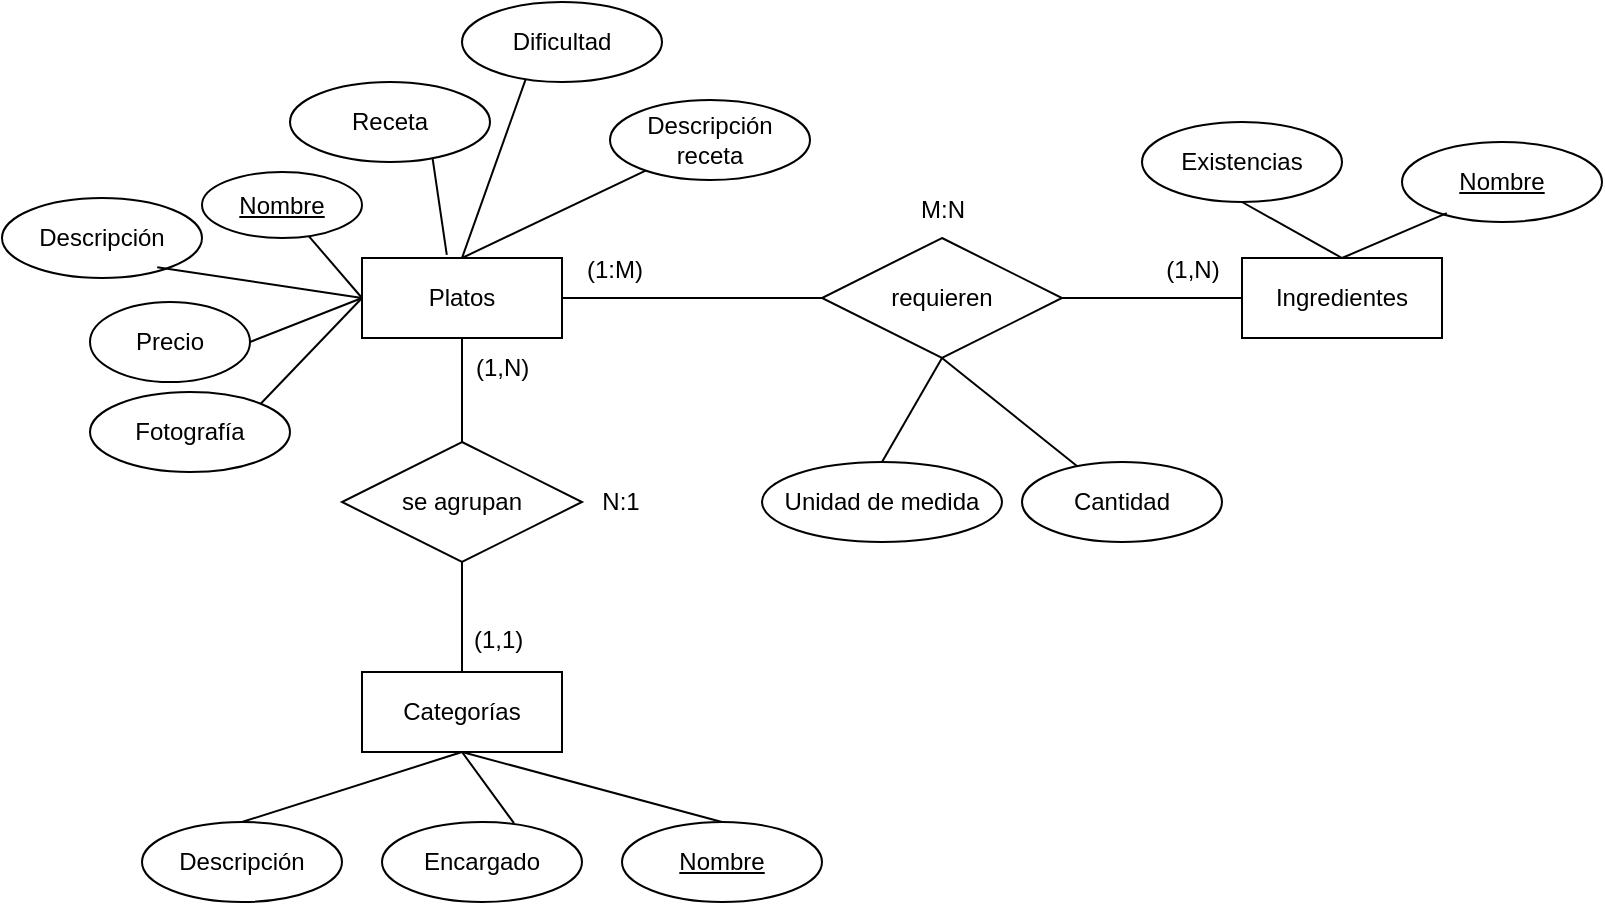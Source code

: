 <mxfile version="24.8.8">
  <diagram name="Page-1" id="WBDv5_wROoBOC59eoUjj">
    <mxGraphModel dx="1050" dy="538" grid="1" gridSize="10" guides="1" tooltips="1" connect="1" arrows="1" fold="1" page="1" pageScale="1" pageWidth="827" pageHeight="1169" math="0" shadow="0">
      <root>
        <mxCell id="0" />
        <mxCell id="1" parent="0" />
        <mxCell id="DAipajvYqbnX_JBAI4qC-47" value="" style="endArrow=none;html=1;rounded=0;exitX=0.332;exitY=0.87;exitDx=0;exitDy=0;entryX=0.5;entryY=0;entryDx=0;entryDy=0;exitPerimeter=0;" edge="1" parent="1" source="DAipajvYqbnX_JBAI4qC-4" target="DAipajvYqbnX_JBAI4qC-1">
          <mxGeometry relative="1" as="geometry">
            <mxPoint x="180" y="490" as="sourcePoint" />
            <mxPoint x="340" y="490" as="targetPoint" />
          </mxGeometry>
        </mxCell>
        <mxCell id="DAipajvYqbnX_JBAI4qC-53" value="" style="endArrow=none;html=1;rounded=0;entryX=0.712;entryY=0.94;entryDx=0;entryDy=0;exitX=0.424;exitY=-0.04;exitDx=0;exitDy=0;exitPerimeter=0;entryPerimeter=0;" edge="1" parent="1" source="DAipajvYqbnX_JBAI4qC-1" target="DAipajvYqbnX_JBAI4qC-13">
          <mxGeometry relative="1" as="geometry">
            <mxPoint x="245" y="360" as="sourcePoint" />
            <mxPoint x="284" y="320" as="targetPoint" />
          </mxGeometry>
        </mxCell>
        <mxCell id="DAipajvYqbnX_JBAI4qC-28" style="edgeStyle=orthogonalEdgeStyle;rounded=0;orthogonalLoop=1;jettySize=auto;html=1;exitX=0.5;exitY=1;exitDx=0;exitDy=0;entryX=0.5;entryY=0;entryDx=0;entryDy=0;endArrow=none;endFill=0;" edge="1" parent="1" source="DAipajvYqbnX_JBAI4qC-1" target="DAipajvYqbnX_JBAI4qC-25">
          <mxGeometry relative="1" as="geometry" />
        </mxCell>
        <mxCell id="DAipajvYqbnX_JBAI4qC-1" value="Platos" style="whiteSpace=wrap;html=1;align=center;" vertex="1" parent="1">
          <mxGeometry x="190" y="338" width="100" height="40" as="geometry" />
        </mxCell>
        <mxCell id="DAipajvYqbnX_JBAI4qC-3" value="Descripción" style="ellipse;whiteSpace=wrap;html=1;align=center;" vertex="1" parent="1">
          <mxGeometry x="10" y="308" width="100" height="40" as="geometry" />
        </mxCell>
        <mxCell id="DAipajvYqbnX_JBAI4qC-4" value="Dificultad" style="ellipse;whiteSpace=wrap;html=1;align=center;" vertex="1" parent="1">
          <mxGeometry x="240" y="210" width="100" height="40" as="geometry" />
        </mxCell>
        <mxCell id="DAipajvYqbnX_JBAI4qC-5" value="Fotografía" style="ellipse;whiteSpace=wrap;html=1;align=center;" vertex="1" parent="1">
          <mxGeometry x="54" y="405" width="100" height="40" as="geometry" />
        </mxCell>
        <mxCell id="DAipajvYqbnX_JBAI4qC-6" value="Precio" style="ellipse;whiteSpace=wrap;html=1;align=center;" vertex="1" parent="1">
          <mxGeometry x="54" y="360" width="80" height="40" as="geometry" />
        </mxCell>
        <mxCell id="DAipajvYqbnX_JBAI4qC-7" value="Nombre" style="ellipse;whiteSpace=wrap;html=1;align=center;fontStyle=4;" vertex="1" parent="1">
          <mxGeometry x="110" y="295" width="80" height="33" as="geometry" />
        </mxCell>
        <mxCell id="DAipajvYqbnX_JBAI4qC-30" value="" style="edgeStyle=orthogonalEdgeStyle;rounded=0;orthogonalLoop=1;jettySize=auto;html=1;endArrow=none;endFill=0;" edge="1" parent="1" source="DAipajvYqbnX_JBAI4qC-11" target="DAipajvYqbnX_JBAI4qC-1">
          <mxGeometry relative="1" as="geometry" />
        </mxCell>
        <mxCell id="DAipajvYqbnX_JBAI4qC-52" style="edgeStyle=orthogonalEdgeStyle;rounded=0;orthogonalLoop=1;jettySize=auto;html=1;exitX=1;exitY=0.5;exitDx=0;exitDy=0;entryX=0;entryY=0.5;entryDx=0;entryDy=0;endArrow=none;endFill=0;" edge="1" parent="1" source="DAipajvYqbnX_JBAI4qC-11" target="DAipajvYqbnX_JBAI4qC-17">
          <mxGeometry relative="1" as="geometry" />
        </mxCell>
        <mxCell id="DAipajvYqbnX_JBAI4qC-11" value="requieren" style="shape=rhombus;perimeter=rhombusPerimeter;whiteSpace=wrap;html=1;align=center;" vertex="1" parent="1">
          <mxGeometry x="420" y="328" width="120" height="60" as="geometry" />
        </mxCell>
        <mxCell id="DAipajvYqbnX_JBAI4qC-12" value="Descripción" style="ellipse;whiteSpace=wrap;html=1;align=center;" vertex="1" parent="1">
          <mxGeometry x="80" y="620" width="100" height="40" as="geometry" />
        </mxCell>
        <mxCell id="DAipajvYqbnX_JBAI4qC-13" value="Receta" style="ellipse;whiteSpace=wrap;html=1;align=center;" vertex="1" parent="1">
          <mxGeometry x="154" y="250" width="100" height="40" as="geometry" />
        </mxCell>
        <mxCell id="DAipajvYqbnX_JBAI4qC-14" value="Unidad de medida" style="ellipse;whiteSpace=wrap;html=1;align=center;" vertex="1" parent="1">
          <mxGeometry x="390" y="440" width="120" height="40" as="geometry" />
        </mxCell>
        <mxCell id="DAipajvYqbnX_JBAI4qC-15" value="Cantidad" style="ellipse;whiteSpace=wrap;html=1;align=center;" vertex="1" parent="1">
          <mxGeometry x="520" y="440" width="100" height="40" as="geometry" />
        </mxCell>
        <mxCell id="DAipajvYqbnX_JBAI4qC-73" style="edgeStyle=orthogonalEdgeStyle;rounded=0;orthogonalLoop=1;jettySize=auto;html=1;exitX=0.75;exitY=1;exitDx=0;exitDy=0;" edge="1" parent="1" source="DAipajvYqbnX_JBAI4qC-17">
          <mxGeometry relative="1" as="geometry">
            <mxPoint x="700" y="340" as="targetPoint" />
          </mxGeometry>
        </mxCell>
        <mxCell id="DAipajvYqbnX_JBAI4qC-17" value="Ingredientes" style="whiteSpace=wrap;html=1;align=center;" vertex="1" parent="1">
          <mxGeometry x="630" y="338" width="100" height="40" as="geometry" />
        </mxCell>
        <mxCell id="DAipajvYqbnX_JBAI4qC-19" value="Existencias" style="ellipse;whiteSpace=wrap;html=1;align=center;" vertex="1" parent="1">
          <mxGeometry x="580" y="270" width="100" height="40" as="geometry" />
        </mxCell>
        <mxCell id="DAipajvYqbnX_JBAI4qC-21" value="Categorías" style="whiteSpace=wrap;html=1;align=center;" vertex="1" parent="1">
          <mxGeometry x="190" y="545" width="100" height="40" as="geometry" />
        </mxCell>
        <mxCell id="DAipajvYqbnX_JBAI4qC-29" style="edgeStyle=orthogonalEdgeStyle;rounded=0;orthogonalLoop=1;jettySize=auto;html=1;exitX=0.5;exitY=1;exitDx=0;exitDy=0;entryX=0.5;entryY=0;entryDx=0;entryDy=0;endArrow=none;endFill=0;" edge="1" parent="1" source="DAipajvYqbnX_JBAI4qC-25" target="DAipajvYqbnX_JBAI4qC-21">
          <mxGeometry relative="1" as="geometry" />
        </mxCell>
        <mxCell id="DAipajvYqbnX_JBAI4qC-25" value="se agrupan" style="shape=rhombus;perimeter=rhombusPerimeter;whiteSpace=wrap;html=1;align=center;" vertex="1" parent="1">
          <mxGeometry x="180" y="430" width="120" height="60" as="geometry" />
        </mxCell>
        <mxCell id="DAipajvYqbnX_JBAI4qC-26" value="Nombre" style="ellipse;whiteSpace=wrap;html=1;align=center;fontStyle=4;" vertex="1" parent="1">
          <mxGeometry x="320" y="620" width="100" height="40" as="geometry" />
        </mxCell>
        <mxCell id="DAipajvYqbnX_JBAI4qC-27" value="Encargado" style="ellipse;whiteSpace=wrap;html=1;align=center;" vertex="1" parent="1">
          <mxGeometry x="200" y="620" width="100" height="40" as="geometry" />
        </mxCell>
        <mxCell id="DAipajvYqbnX_JBAI4qC-36" value="(1,1)" style="text;strokeColor=none;fillColor=none;spacingLeft=4;spacingRight=4;overflow=hidden;rotatable=0;points=[[0,0.5],[1,0.5]];portConstraint=eastwest;fontSize=12;whiteSpace=wrap;html=1;" vertex="1" parent="1">
          <mxGeometry x="240" y="515" width="40" height="30" as="geometry" />
        </mxCell>
        <mxCell id="DAipajvYqbnX_JBAI4qC-37" value="(1,N)" style="text;strokeColor=none;fillColor=none;spacingLeft=4;spacingRight=4;overflow=hidden;rotatable=0;points=[[0,0.5],[1,0.5]];portConstraint=eastwest;fontSize=12;whiteSpace=wrap;html=1;" vertex="1" parent="1">
          <mxGeometry x="241" y="379" width="40" height="30" as="geometry" />
        </mxCell>
        <mxCell id="DAipajvYqbnX_JBAI4qC-38" value="N:1" style="text;html=1;align=center;verticalAlign=middle;resizable=0;points=[];autosize=1;strokeColor=none;fillColor=none;" vertex="1" parent="1">
          <mxGeometry x="299" y="445" width="40" height="30" as="geometry" />
        </mxCell>
        <mxCell id="DAipajvYqbnX_JBAI4qC-40" value="(1:M)" style="text;html=1;align=center;verticalAlign=middle;resizable=0;points=[];autosize=1;strokeColor=none;fillColor=none;" vertex="1" parent="1">
          <mxGeometry x="291" y="329" width="50" height="30" as="geometry" />
        </mxCell>
        <mxCell id="DAipajvYqbnX_JBAI4qC-43" value="(1,N)" style="text;html=1;align=center;verticalAlign=middle;resizable=0;points=[];autosize=1;strokeColor=none;fillColor=none;" vertex="1" parent="1">
          <mxGeometry x="580" y="329" width="50" height="30" as="geometry" />
        </mxCell>
        <mxCell id="DAipajvYqbnX_JBAI4qC-44" value="M:N" style="text;html=1;align=center;verticalAlign=middle;resizable=0;points=[];autosize=1;strokeColor=none;fillColor=none;" vertex="1" parent="1">
          <mxGeometry x="455" y="299" width="50" height="30" as="geometry" />
        </mxCell>
        <mxCell id="DAipajvYqbnX_JBAI4qC-46" value="" style="endArrow=none;html=1;rounded=0;entryX=0;entryY=0.5;entryDx=0;entryDy=0;" edge="1" parent="1" source="DAipajvYqbnX_JBAI4qC-7" target="DAipajvYqbnX_JBAI4qC-1">
          <mxGeometry relative="1" as="geometry">
            <mxPoint x="180" y="490" as="sourcePoint" />
            <mxPoint x="210" y="370" as="targetPoint" />
          </mxGeometry>
        </mxCell>
        <mxCell id="DAipajvYqbnX_JBAI4qC-48" value="" style="endArrow=none;html=1;rounded=0;entryX=0.776;entryY=0.865;entryDx=0;entryDy=0;exitX=0;exitY=0.5;exitDx=0;exitDy=0;entryPerimeter=0;" edge="1" parent="1" source="DAipajvYqbnX_JBAI4qC-1" target="DAipajvYqbnX_JBAI4qC-3">
          <mxGeometry relative="1" as="geometry">
            <mxPoint x="244" y="319.5" as="sourcePoint" />
            <mxPoint x="404" y="319.5" as="targetPoint" />
          </mxGeometry>
        </mxCell>
        <mxCell id="DAipajvYqbnX_JBAI4qC-50" value="" style="endArrow=none;html=1;rounded=0;exitX=1;exitY=0.5;exitDx=0;exitDy=0;entryX=0;entryY=0.5;entryDx=0;entryDy=0;" edge="1" parent="1" source="DAipajvYqbnX_JBAI4qC-6" target="DAipajvYqbnX_JBAI4qC-1">
          <mxGeometry relative="1" as="geometry">
            <mxPoint x="180" y="490" as="sourcePoint" />
            <mxPoint x="340" y="490" as="targetPoint" />
          </mxGeometry>
        </mxCell>
        <mxCell id="DAipajvYqbnX_JBAI4qC-51" value="" style="endArrow=none;html=1;rounded=0;entryX=0;entryY=0.5;entryDx=0;entryDy=0;exitX=1;exitY=0;exitDx=0;exitDy=0;" edge="1" parent="1" source="DAipajvYqbnX_JBAI4qC-5" target="DAipajvYqbnX_JBAI4qC-1">
          <mxGeometry relative="1" as="geometry">
            <mxPoint x="160" y="400" as="sourcePoint" />
            <mxPoint x="340" y="490" as="targetPoint" />
          </mxGeometry>
        </mxCell>
        <mxCell id="DAipajvYqbnX_JBAI4qC-56" value="" style="endArrow=none;html=1;rounded=0;exitX=0.5;exitY=1;exitDx=0;exitDy=0;" edge="1" parent="1" source="DAipajvYqbnX_JBAI4qC-11" target="DAipajvYqbnX_JBAI4qC-15">
          <mxGeometry relative="1" as="geometry">
            <mxPoint x="294" y="460" as="sourcePoint" />
            <mxPoint x="354" y="420" as="targetPoint" />
          </mxGeometry>
        </mxCell>
        <mxCell id="DAipajvYqbnX_JBAI4qC-57" value="" style="endArrow=none;html=1;rounded=0;entryX=0.5;entryY=0;entryDx=0;entryDy=0;exitX=0.5;exitY=1;exitDx=0;exitDy=0;" edge="1" parent="1" source="DAipajvYqbnX_JBAI4qC-11" target="DAipajvYqbnX_JBAI4qC-14">
          <mxGeometry relative="1" as="geometry">
            <mxPoint x="300" y="485" as="sourcePoint" />
            <mxPoint x="370" y="470" as="targetPoint" />
          </mxGeometry>
        </mxCell>
        <mxCell id="DAipajvYqbnX_JBAI4qC-58" value="Descripción&lt;div&gt;receta&lt;/div&gt;" style="ellipse;whiteSpace=wrap;html=1;align=center;" vertex="1" parent="1">
          <mxGeometry x="314" y="259" width="100" height="40" as="geometry" />
        </mxCell>
        <mxCell id="DAipajvYqbnX_JBAI4qC-62" value="Nombre" style="ellipse;whiteSpace=wrap;html=1;align=center;fontStyle=4;" vertex="1" parent="1">
          <mxGeometry x="710" y="280" width="100" height="40" as="geometry" />
        </mxCell>
        <mxCell id="DAipajvYqbnX_JBAI4qC-65" value="" style="endArrow=none;html=1;rounded=0;entryX=0.5;entryY=0;entryDx=0;entryDy=0;" edge="1" parent="1" source="DAipajvYqbnX_JBAI4qC-58" target="DAipajvYqbnX_JBAI4qC-1">
          <mxGeometry relative="1" as="geometry">
            <mxPoint x="270" y="460" as="sourcePoint" />
            <mxPoint x="430" y="460" as="targetPoint" />
          </mxGeometry>
        </mxCell>
        <mxCell id="DAipajvYqbnX_JBAI4qC-68" value="" style="endArrow=none;html=1;rounded=0;exitX=0.5;exitY=1;exitDx=0;exitDy=0;entryX=0.5;entryY=0;entryDx=0;entryDy=0;" edge="1" parent="1" source="DAipajvYqbnX_JBAI4qC-19" target="DAipajvYqbnX_JBAI4qC-17">
          <mxGeometry relative="1" as="geometry">
            <mxPoint x="270" y="460" as="sourcePoint" />
            <mxPoint x="430" y="460" as="targetPoint" />
          </mxGeometry>
        </mxCell>
        <mxCell id="DAipajvYqbnX_JBAI4qC-69" value="" style="endArrow=none;html=1;rounded=0;exitX=0.224;exitY=0.89;exitDx=0;exitDy=0;exitPerimeter=0;entryX=0.5;entryY=0;entryDx=0;entryDy=0;" edge="1" parent="1" source="DAipajvYqbnX_JBAI4qC-62" target="DAipajvYqbnX_JBAI4qC-17">
          <mxGeometry relative="1" as="geometry">
            <mxPoint x="270" y="460" as="sourcePoint" />
            <mxPoint x="430" y="460" as="targetPoint" />
          </mxGeometry>
        </mxCell>
        <mxCell id="DAipajvYqbnX_JBAI4qC-70" value="" style="endArrow=none;html=1;rounded=0;exitX=0.5;exitY=0;exitDx=0;exitDy=0;entryX=0.5;entryY=1;entryDx=0;entryDy=0;" edge="1" parent="1" source="DAipajvYqbnX_JBAI4qC-26" target="DAipajvYqbnX_JBAI4qC-21">
          <mxGeometry relative="1" as="geometry">
            <mxPoint x="270" y="460" as="sourcePoint" />
            <mxPoint x="270" y="560" as="targetPoint" />
          </mxGeometry>
        </mxCell>
        <mxCell id="DAipajvYqbnX_JBAI4qC-71" value="" style="endArrow=none;html=1;rounded=0;exitX=0.5;exitY=1;exitDx=0;exitDy=0;entryX=0.66;entryY=0.015;entryDx=0;entryDy=0;entryPerimeter=0;" edge="1" parent="1" source="DAipajvYqbnX_JBAI4qC-21" target="DAipajvYqbnX_JBAI4qC-27">
          <mxGeometry relative="1" as="geometry">
            <mxPoint x="270" y="460" as="sourcePoint" />
            <mxPoint x="430" y="460" as="targetPoint" />
          </mxGeometry>
        </mxCell>
        <mxCell id="DAipajvYqbnX_JBAI4qC-72" value="" style="endArrow=none;html=1;rounded=0;exitX=0.5;exitY=1;exitDx=0;exitDy=0;entryX=0.5;entryY=0;entryDx=0;entryDy=0;" edge="1" parent="1" source="DAipajvYqbnX_JBAI4qC-21" target="DAipajvYqbnX_JBAI4qC-12">
          <mxGeometry relative="1" as="geometry">
            <mxPoint x="270" y="460" as="sourcePoint" />
            <mxPoint x="140" y="590" as="targetPoint" />
          </mxGeometry>
        </mxCell>
      </root>
    </mxGraphModel>
  </diagram>
</mxfile>
